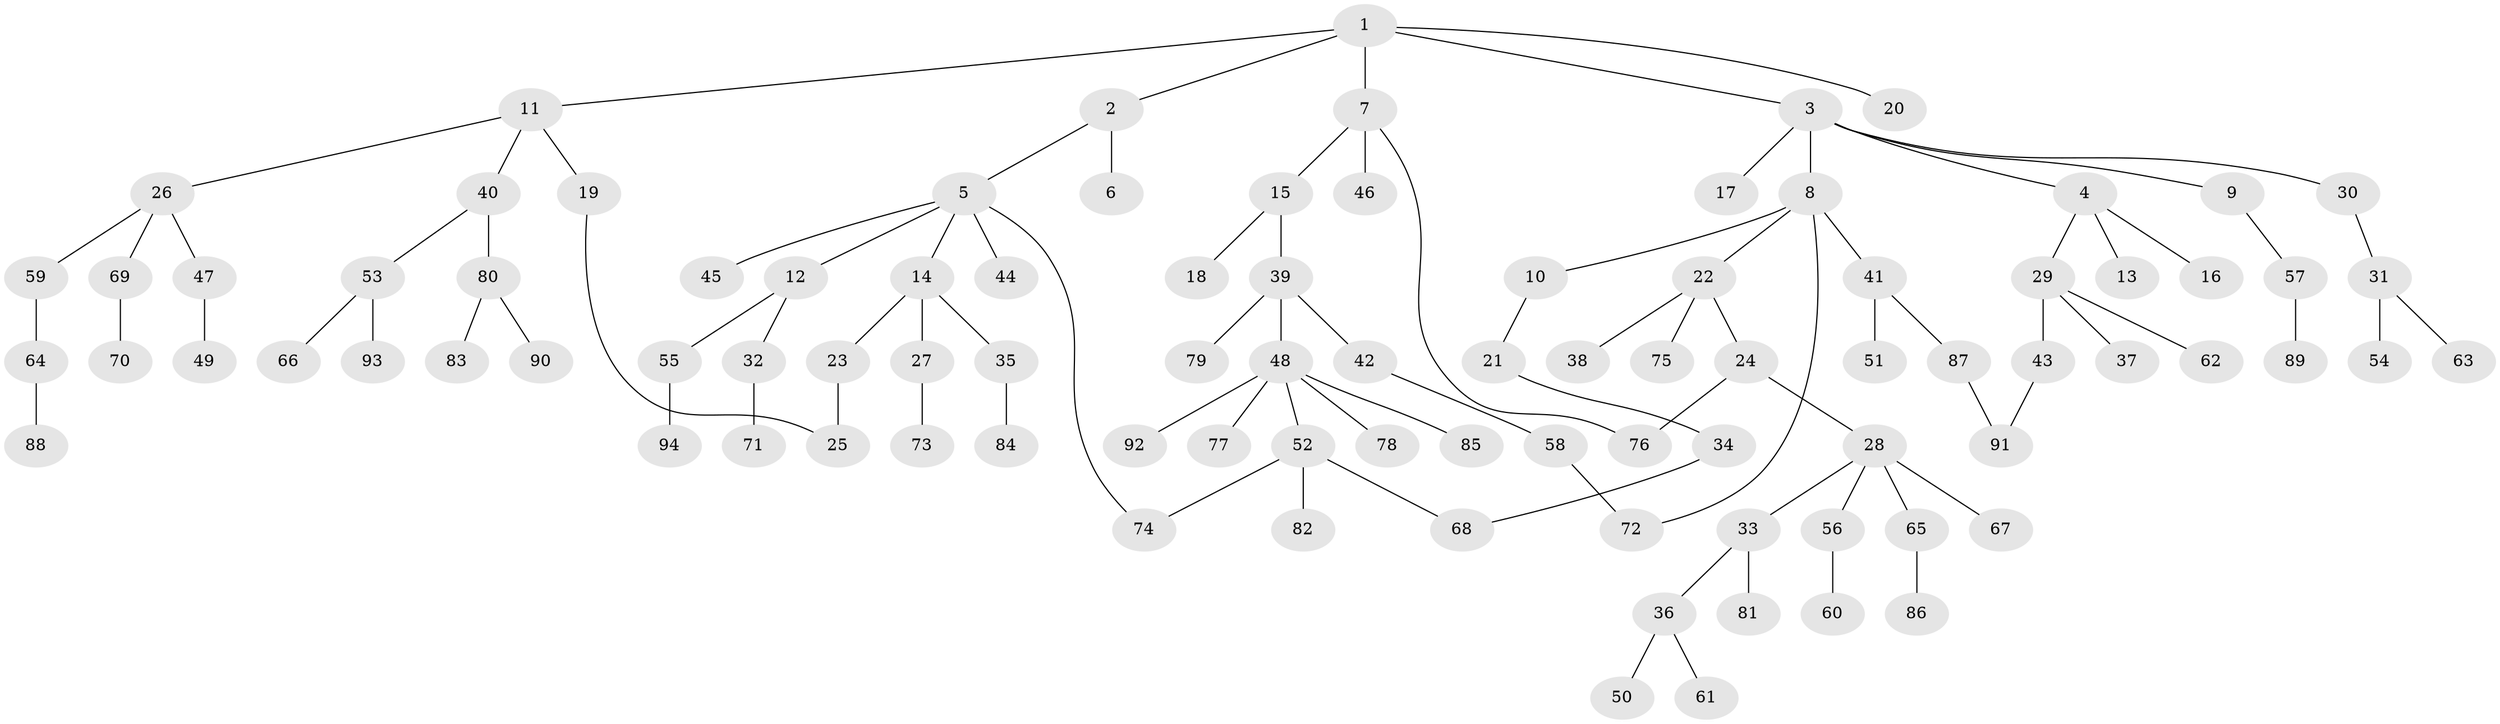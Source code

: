 // coarse degree distribution, {1: 0.6382978723404256, 2: 0.2553191489361702, 14: 0.02127659574468085, 9: 0.0425531914893617, 5: 0.02127659574468085, 7: 0.02127659574468085}
// Generated by graph-tools (version 1.1) at 2025/44/03/04/25 21:44:37]
// undirected, 94 vertices, 99 edges
graph export_dot {
graph [start="1"]
  node [color=gray90,style=filled];
  1;
  2;
  3;
  4;
  5;
  6;
  7;
  8;
  9;
  10;
  11;
  12;
  13;
  14;
  15;
  16;
  17;
  18;
  19;
  20;
  21;
  22;
  23;
  24;
  25;
  26;
  27;
  28;
  29;
  30;
  31;
  32;
  33;
  34;
  35;
  36;
  37;
  38;
  39;
  40;
  41;
  42;
  43;
  44;
  45;
  46;
  47;
  48;
  49;
  50;
  51;
  52;
  53;
  54;
  55;
  56;
  57;
  58;
  59;
  60;
  61;
  62;
  63;
  64;
  65;
  66;
  67;
  68;
  69;
  70;
  71;
  72;
  73;
  74;
  75;
  76;
  77;
  78;
  79;
  80;
  81;
  82;
  83;
  84;
  85;
  86;
  87;
  88;
  89;
  90;
  91;
  92;
  93;
  94;
  1 -- 2;
  1 -- 3;
  1 -- 7;
  1 -- 11;
  1 -- 20;
  2 -- 5;
  2 -- 6;
  3 -- 4;
  3 -- 8;
  3 -- 9;
  3 -- 17;
  3 -- 30;
  4 -- 13;
  4 -- 16;
  4 -- 29;
  5 -- 12;
  5 -- 14;
  5 -- 44;
  5 -- 45;
  5 -- 74;
  7 -- 15;
  7 -- 46;
  7 -- 76;
  8 -- 10;
  8 -- 22;
  8 -- 41;
  8 -- 72;
  9 -- 57;
  10 -- 21;
  11 -- 19;
  11 -- 26;
  11 -- 40;
  12 -- 32;
  12 -- 55;
  14 -- 23;
  14 -- 27;
  14 -- 35;
  15 -- 18;
  15 -- 39;
  19 -- 25;
  21 -- 34;
  22 -- 24;
  22 -- 38;
  22 -- 75;
  23 -- 25;
  24 -- 28;
  24 -- 76;
  26 -- 47;
  26 -- 59;
  26 -- 69;
  27 -- 73;
  28 -- 33;
  28 -- 56;
  28 -- 65;
  28 -- 67;
  29 -- 37;
  29 -- 43;
  29 -- 62;
  30 -- 31;
  31 -- 54;
  31 -- 63;
  32 -- 71;
  33 -- 36;
  33 -- 81;
  34 -- 68;
  35 -- 84;
  36 -- 50;
  36 -- 61;
  39 -- 42;
  39 -- 48;
  39 -- 79;
  40 -- 53;
  40 -- 80;
  41 -- 51;
  41 -- 87;
  42 -- 58;
  43 -- 91;
  47 -- 49;
  48 -- 52;
  48 -- 77;
  48 -- 78;
  48 -- 85;
  48 -- 92;
  52 -- 74;
  52 -- 82;
  52 -- 68;
  53 -- 66;
  53 -- 93;
  55 -- 94;
  56 -- 60;
  57 -- 89;
  58 -- 72;
  59 -- 64;
  64 -- 88;
  65 -- 86;
  69 -- 70;
  80 -- 83;
  80 -- 90;
  87 -- 91;
}
